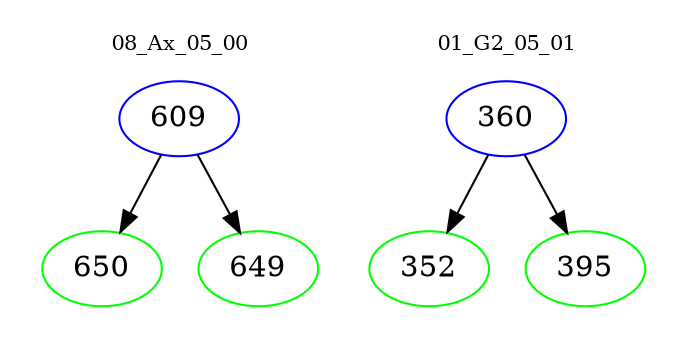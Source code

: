 digraph{
subgraph cluster_0 {
color = white
label = "08_Ax_05_00";
fontsize=10;
T0_609 [label="609", color="blue"]
T0_609 -> T0_650 [color="black"]
T0_650 [label="650", color="green"]
T0_609 -> T0_649 [color="black"]
T0_649 [label="649", color="green"]
}
subgraph cluster_1 {
color = white
label = "01_G2_05_01";
fontsize=10;
T1_360 [label="360", color="blue"]
T1_360 -> T1_352 [color="black"]
T1_352 [label="352", color="green"]
T1_360 -> T1_395 [color="black"]
T1_395 [label="395", color="green"]
}
}

